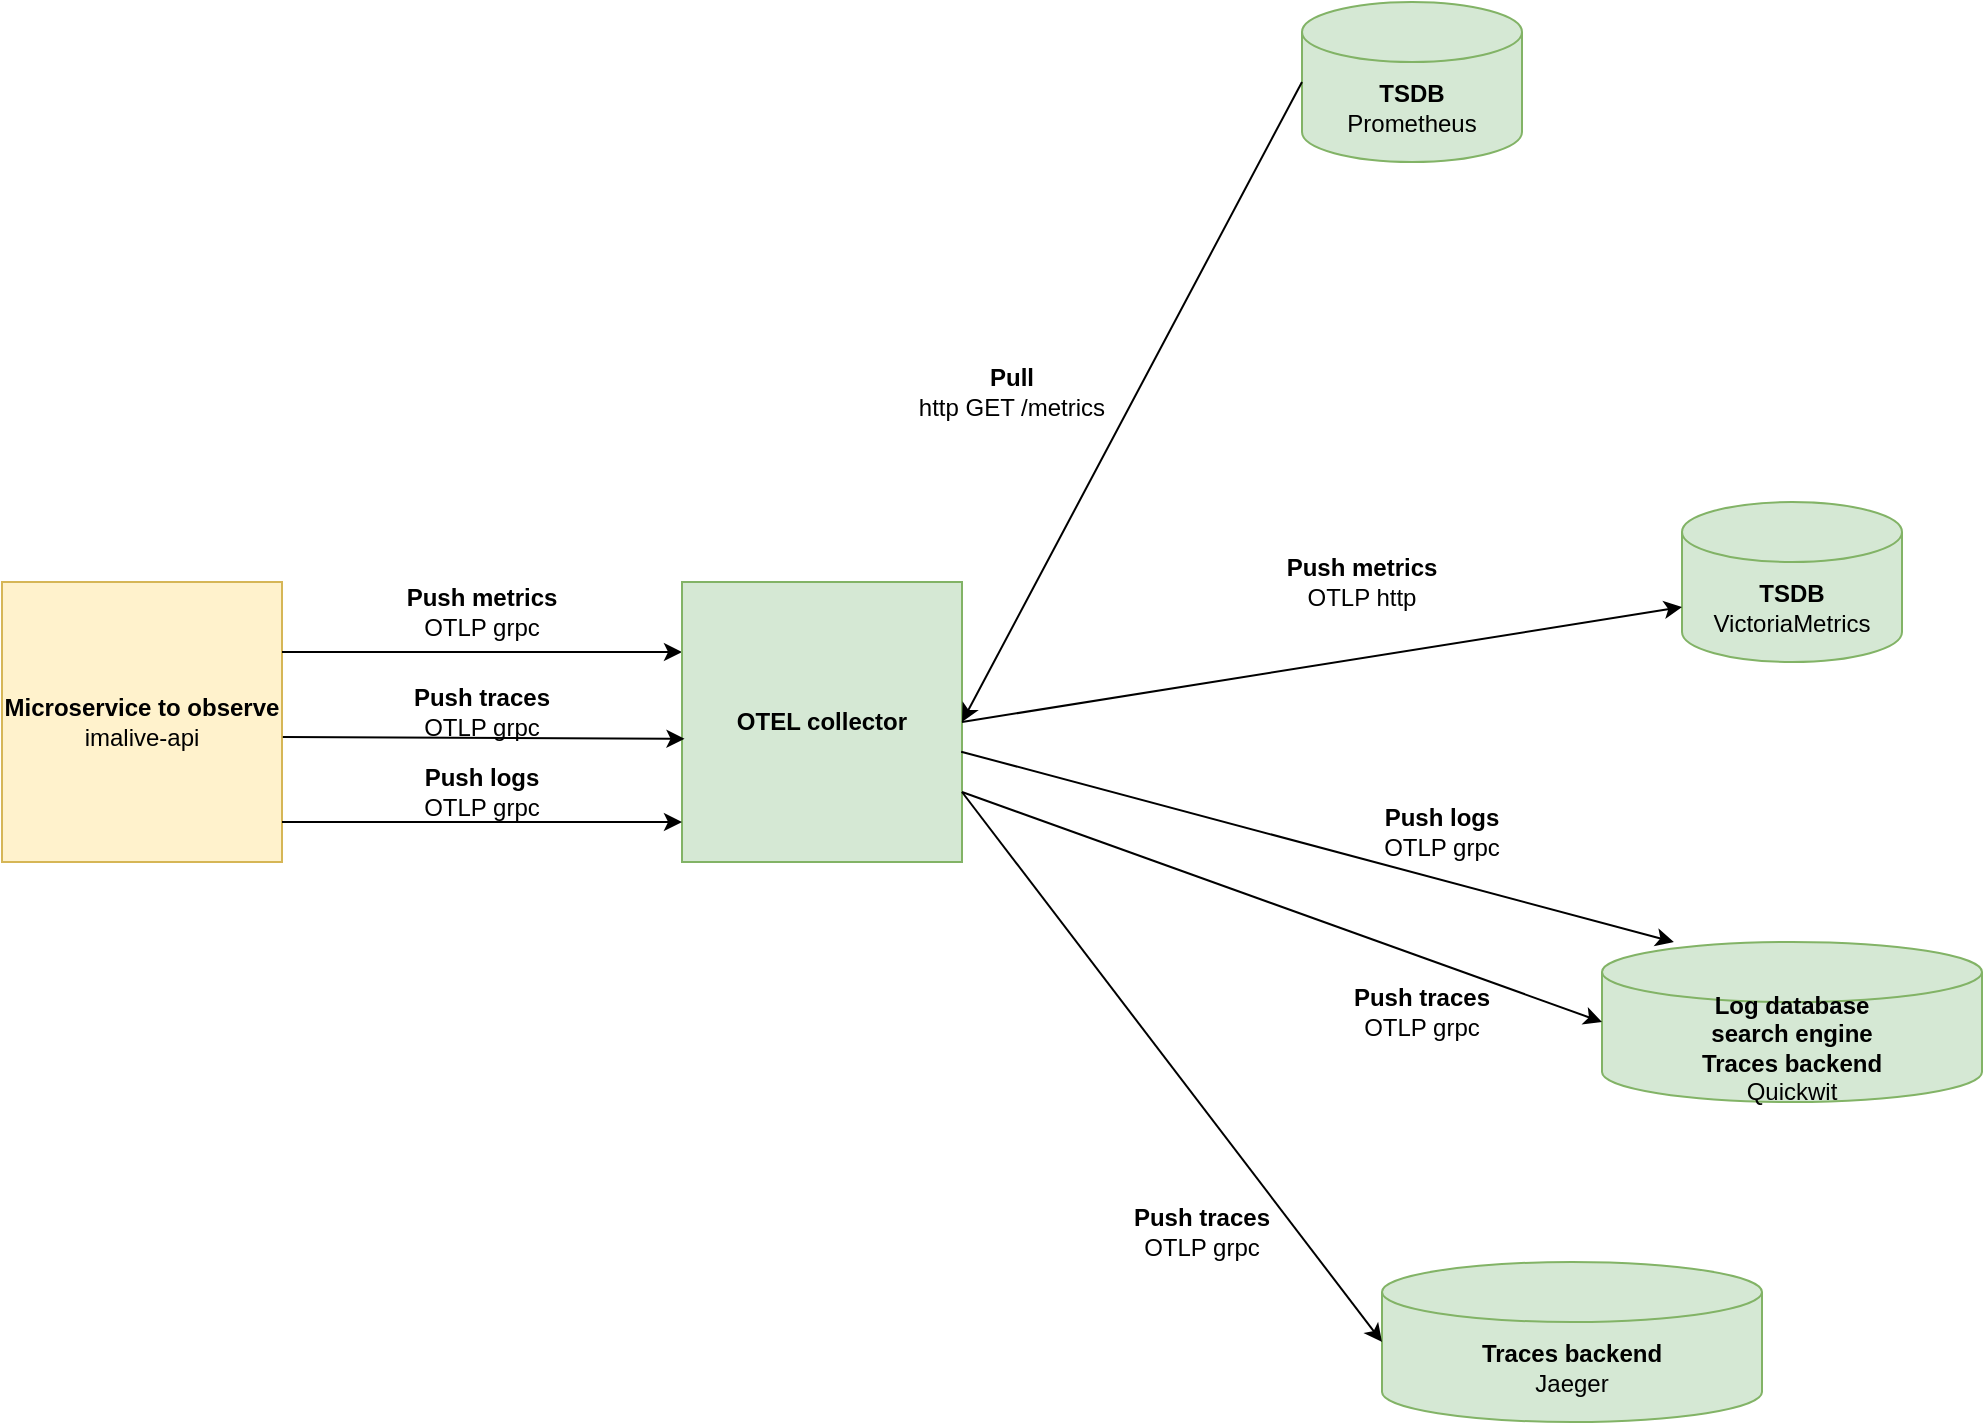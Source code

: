 <mxfile version="24.7.17">
  <diagram id="hsoh2kzelLrmWtC6xoJ1" name="Page-1">
    <mxGraphModel dx="2832" dy="1587" grid="1" gridSize="10" guides="1" tooltips="1" connect="1" arrows="1" fold="1" page="1" pageScale="1" pageWidth="850" pageHeight="1100" math="0" shadow="0">
      <root>
        <mxCell id="0" />
        <mxCell id="1" parent="0" />
        <mxCell id="CcDZavGaOL-IFrITcl21-1" value="&lt;b&gt;Microservice to observe&lt;br&gt;&lt;/b&gt;imalive-api" style="whiteSpace=wrap;html=1;aspect=fixed;fillColor=#fff2cc;strokeColor=#d6b656;" parent="1" vertex="1">
          <mxGeometry x="-390" y="510" width="140" height="140" as="geometry" />
        </mxCell>
        <mxCell id="CcDZavGaOL-IFrITcl21-6" value="&lt;b&gt;TSDB&lt;/b&gt;&lt;br&gt;Prometheus" style="shape=cylinder3;whiteSpace=wrap;html=1;boundedLbl=1;backgroundOutline=1;size=15;fillColor=#d5e8d4;strokeColor=#82b366;" parent="1" vertex="1">
          <mxGeometry x="260" y="220" width="110" height="80" as="geometry" />
        </mxCell>
        <mxCell id="CcDZavGaOL-IFrITcl21-7" value="&lt;b&gt;TSDB&lt;/b&gt;&lt;br&gt;VictoriaMetrics" style="shape=cylinder3;whiteSpace=wrap;html=1;boundedLbl=1;backgroundOutline=1;size=15;fillColor=#d5e8d4;strokeColor=#82b366;" parent="1" vertex="1">
          <mxGeometry x="450" y="470" width="110" height="80" as="geometry" />
        </mxCell>
        <mxCell id="CcDZavGaOL-IFrITcl21-10" value="" style="endArrow=classic;html=1;rounded=0;exitX=1;exitY=0.25;exitDx=0;exitDy=0;entryX=0;entryY=0.25;entryDx=0;entryDy=0;" parent="1" source="CcDZavGaOL-IFrITcl21-1" target="IYU9krIlDnfos9ZFKIxr-1" edge="1">
          <mxGeometry width="50" height="50" relative="1" as="geometry">
            <mxPoint x="310" y="410" as="sourcePoint" />
            <mxPoint x="270" y="250" as="targetPoint" />
            <Array as="points" />
          </mxGeometry>
        </mxCell>
        <mxCell id="CcDZavGaOL-IFrITcl21-11" value="&lt;b&gt;Push metrics&lt;/b&gt;&lt;br&gt;OTLP grpc" style="text;html=1;align=center;verticalAlign=middle;whiteSpace=wrap;rounded=0;" parent="1" vertex="1">
          <mxGeometry x="-220" y="510" width="140" height="30" as="geometry" />
        </mxCell>
        <mxCell id="CcDZavGaOL-IFrITcl21-14" value="&lt;b&gt;Pull&lt;/b&gt;&lt;br&gt;http GET /metrics" style="text;html=1;align=center;verticalAlign=middle;whiteSpace=wrap;rounded=0;" parent="1" vertex="1">
          <mxGeometry x="60" y="400" width="110" height="30" as="geometry" />
        </mxCell>
        <mxCell id="IYU9krIlDnfos9ZFKIxr-1" value="&lt;b&gt;OTEL collector&lt;/b&gt;" style="whiteSpace=wrap;html=1;aspect=fixed;fillColor=#d5e8d4;strokeColor=#82b366;" parent="1" vertex="1">
          <mxGeometry x="-50" y="510" width="140" height="140" as="geometry" />
        </mxCell>
        <mxCell id="IYU9krIlDnfos9ZFKIxr-6" value="" style="endArrow=classic;html=1;rounded=0;exitX=0;exitY=0.5;exitDx=0;exitDy=0;entryX=1;entryY=0.5;entryDx=0;entryDy=0;exitPerimeter=0;" parent="1" source="CcDZavGaOL-IFrITcl21-6" target="IYU9krIlDnfos9ZFKIxr-1" edge="1">
          <mxGeometry width="50" height="50" relative="1" as="geometry">
            <mxPoint x="180" y="360" as="sourcePoint" />
            <mxPoint x="200" y="340" as="targetPoint" />
            <Array as="points" />
          </mxGeometry>
        </mxCell>
        <mxCell id="8VH0s_cmXaPNRZBxuW16-1" value="" style="endArrow=classic;html=1;rounded=0;exitX=1.003;exitY=0.554;exitDx=0;exitDy=0;exitPerimeter=0;entryX=0.009;entryY=0.56;entryDx=0;entryDy=0;entryPerimeter=0;" parent="1" source="CcDZavGaOL-IFrITcl21-1" target="IYU9krIlDnfos9ZFKIxr-1" edge="1">
          <mxGeometry width="50" height="50" relative="1" as="geometry">
            <mxPoint x="-230" y="590" as="sourcePoint" />
            <mxPoint x="-50" y="590" as="targetPoint" />
            <Array as="points" />
          </mxGeometry>
        </mxCell>
        <mxCell id="8VH0s_cmXaPNRZBxuW16-2" value="&lt;b&gt;Push traces&lt;/b&gt;&lt;br&gt;OTLP grpc" style="text;html=1;align=center;verticalAlign=middle;whiteSpace=wrap;rounded=0;" parent="1" vertex="1">
          <mxGeometry x="-220" y="560" width="140" height="30" as="geometry" />
        </mxCell>
        <mxCell id="8VH0s_cmXaPNRZBxuW16-3" value="" style="endArrow=classic;html=1;rounded=0;exitX=1;exitY=0.25;exitDx=0;exitDy=0;" parent="1" edge="1">
          <mxGeometry width="50" height="50" relative="1" as="geometry">
            <mxPoint x="-250" y="630" as="sourcePoint" />
            <mxPoint x="-50" y="630" as="targetPoint" />
            <Array as="points" />
          </mxGeometry>
        </mxCell>
        <mxCell id="8VH0s_cmXaPNRZBxuW16-4" value="&lt;b&gt;Push logs&lt;/b&gt;&lt;br&gt;OTLP grpc" style="text;html=1;align=center;verticalAlign=middle;whiteSpace=wrap;rounded=0;" parent="1" vertex="1">
          <mxGeometry x="-220" y="600" width="140" height="30" as="geometry" />
        </mxCell>
        <mxCell id="8VH0s_cmXaPNRZBxuW16-6" value="&lt;b&gt;Log database&lt;br&gt;search engine&lt;br&gt;Traces backend&lt;/b&gt;&lt;br&gt;Quickwit" style="shape=cylinder3;whiteSpace=wrap;html=1;boundedLbl=1;backgroundOutline=1;size=15;fillColor=#d5e8d4;strokeColor=#82b366;" parent="1" vertex="1">
          <mxGeometry x="410" y="690" width="190" height="80" as="geometry" />
        </mxCell>
        <mxCell id="8VH0s_cmXaPNRZBxuW16-7" value="&lt;b&gt;Traces backend&lt;br&gt;&lt;/b&gt;Jaeger" style="shape=cylinder3;whiteSpace=wrap;html=1;boundedLbl=1;backgroundOutline=1;size=15;fillColor=#d5e8d4;strokeColor=#82b366;" parent="1" vertex="1">
          <mxGeometry x="300" y="850" width="190" height="80" as="geometry" />
        </mxCell>
        <mxCell id="8VH0s_cmXaPNRZBxuW16-8" value="" style="endArrow=classic;html=1;rounded=0;exitX=1;exitY=0.75;exitDx=0;exitDy=0;entryX=0;entryY=0.5;entryDx=0;entryDy=0;entryPerimeter=0;" parent="1" source="IYU9krIlDnfos9ZFKIxr-1" target="8VH0s_cmXaPNRZBxuW16-6" edge="1">
          <mxGeometry width="50" height="50" relative="1" as="geometry">
            <mxPoint x="80" y="614.5" as="sourcePoint" />
            <mxPoint x="281" y="614.5" as="targetPoint" />
            <Array as="points" />
          </mxGeometry>
        </mxCell>
        <mxCell id="8VH0s_cmXaPNRZBxuW16-9" value="&lt;b&gt;Push traces&lt;/b&gt;&lt;br&gt;OTLP grpc" style="text;html=1;align=center;verticalAlign=middle;whiteSpace=wrap;rounded=0;" parent="1" vertex="1">
          <mxGeometry x="250" y="710" width="140" height="30" as="geometry" />
        </mxCell>
        <mxCell id="8VH0s_cmXaPNRZBxuW16-10" value="" style="endArrow=classic;html=1;rounded=0;exitX=1;exitY=0.75;exitDx=0;exitDy=0;entryX=0;entryY=0.5;entryDx=0;entryDy=0;entryPerimeter=0;" parent="1" source="IYU9krIlDnfos9ZFKIxr-1" target="8VH0s_cmXaPNRZBxuW16-7" edge="1">
          <mxGeometry width="50" height="50" relative="1" as="geometry">
            <mxPoint x="100" y="625" as="sourcePoint" />
            <mxPoint x="330" y="740" as="targetPoint" />
            <Array as="points" />
          </mxGeometry>
        </mxCell>
        <mxCell id="8VH0s_cmXaPNRZBxuW16-11" value="" style="endArrow=classic;html=1;rounded=0;exitX=0.997;exitY=0.606;exitDx=0;exitDy=0;entryX=0.189;entryY=0;entryDx=0;entryDy=0;exitPerimeter=0;entryPerimeter=0;" parent="1" source="IYU9krIlDnfos9ZFKIxr-1" target="8VH0s_cmXaPNRZBxuW16-6" edge="1">
          <mxGeometry width="50" height="50" relative="1" as="geometry">
            <mxPoint x="100" y="590" as="sourcePoint" />
            <mxPoint x="300" y="590" as="targetPoint" />
            <Array as="points" />
          </mxGeometry>
        </mxCell>
        <mxCell id="8VH0s_cmXaPNRZBxuW16-13" value="&lt;b&gt;Push logs&lt;/b&gt;&lt;br&gt;OTLP grpc" style="text;html=1;align=center;verticalAlign=middle;whiteSpace=wrap;rounded=0;" parent="1" vertex="1">
          <mxGeometry x="260" y="620" width="140" height="30" as="geometry" />
        </mxCell>
        <mxCell id="8VH0s_cmXaPNRZBxuW16-14" value="&lt;b&gt;Push traces&lt;/b&gt;&lt;br&gt;OTLP grpc" style="text;html=1;align=center;verticalAlign=middle;whiteSpace=wrap;rounded=0;" parent="1" vertex="1">
          <mxGeometry x="140" y="820" width="140" height="30" as="geometry" />
        </mxCell>
        <mxCell id="UmYWQ5gtAxn8oUJC7jjt-1" value="" style="endArrow=classic;html=1;rounded=0;exitX=1;exitY=0.5;exitDx=0;exitDy=0;entryX=0;entryY=0;entryDx=0;entryDy=52.5;entryPerimeter=0;" edge="1" parent="1" source="IYU9krIlDnfos9ZFKIxr-1" target="CcDZavGaOL-IFrITcl21-7">
          <mxGeometry width="50" height="50" relative="1" as="geometry">
            <mxPoint x="100" y="605" as="sourcePoint" />
            <mxPoint x="386" y="710" as="targetPoint" />
            <Array as="points" />
          </mxGeometry>
        </mxCell>
        <mxCell id="UmYWQ5gtAxn8oUJC7jjt-2" value="&lt;b&gt;Push metrics&lt;/b&gt;&lt;br&gt;OTLP http" style="text;html=1;align=center;verticalAlign=middle;whiteSpace=wrap;rounded=0;" vertex="1" parent="1">
          <mxGeometry x="220" y="495" width="140" height="30" as="geometry" />
        </mxCell>
      </root>
    </mxGraphModel>
  </diagram>
</mxfile>
